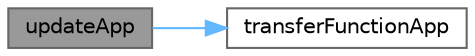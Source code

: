 digraph "updateApp"
{
 // LATEX_PDF_SIZE
  bgcolor="transparent";
  edge [fontname=Helvetica,fontsize=10,labelfontname=Helvetica,labelfontsize=10];
  node [fontname=Helvetica,fontsize=10,shape=box,height=0.2,width=0.4];
  rankdir="LR";
  Node1 [label="updateApp",height=0.2,width=0.4,color="gray40", fillcolor="grey60", style="filled", fontcolor="black",tooltip="Updates the APP data."];
  Node1 -> Node2 [color="steelblue1",style="solid"];
  Node2 [label="transferFunctionApp",height=0.2,width=0.4,color="grey40", fillcolor="white", style="filled",URL="$App_8c.html#ac6a91028bac466dcd71f79aa06aa65ba",tooltip="Converts raw APP data to a meaningful position value."];
}
